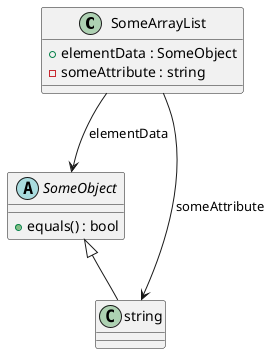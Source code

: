 ﻿@startuml
class SomeArrayList
SomeArrayList --> SomeObject : elementData
class SomeArrayList
SomeArrayList --> string : someAttribute
class SomeArrayList {
+ elementData : SomeObject
- someAttribute : string
}
class SomeObject {
+ equals() : bool
}
abstract SomeObject
SomeObject <|-- string
class string {
}
@enduml